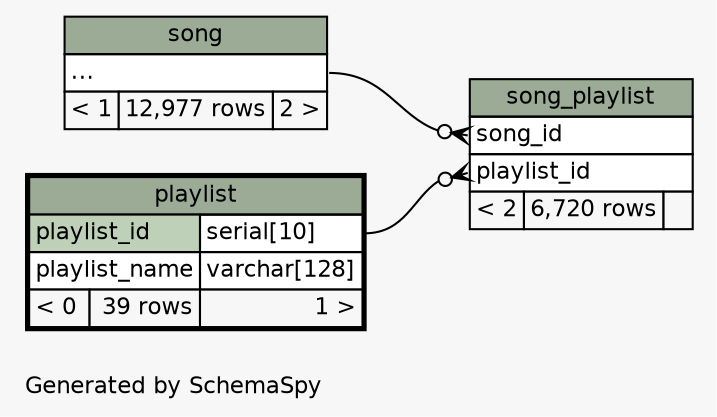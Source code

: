 // dot 2.38.0 on Mac OS X 10.9.4
// SchemaSpy rev 590
digraph "twoDegreesRelationshipsDiagram" {
  graph [
    rankdir="RL"
    bgcolor="#f7f7f7"
    label="\nGenerated by SchemaSpy"
    labeljust="l"
    nodesep="0.18"
    ranksep="0.46"
    fontname="Helvetica"
    fontsize="11"
  ];
  node [
    fontname="Helvetica"
    fontsize="11"
    shape="plaintext"
  ];
  edge [
    arrowsize="0.8"
  ];
  "song_playlist":"playlist_id":w -> "playlist":"playlist_id.type":e [arrowhead=none dir=back arrowtail=crowodot];
  "song_playlist":"song_id":w -> "song":"elipses":e [arrowhead=none dir=back arrowtail=crowodot];
  "playlist" [
    label=<
    <TABLE BORDER="2" CELLBORDER="1" CELLSPACING="0" BGCOLOR="#ffffff">
      <TR><TD COLSPAN="3" BGCOLOR="#9bab96" ALIGN="CENTER">playlist</TD></TR>
      <TR><TD PORT="playlist_id" COLSPAN="2" BGCOLOR="#bed1b8" ALIGN="LEFT">playlist_id</TD><TD PORT="playlist_id.type" ALIGN="LEFT">serial[10]</TD></TR>
      <TR><TD PORT="playlist_name" COLSPAN="2" ALIGN="LEFT">playlist_name</TD><TD PORT="playlist_name.type" ALIGN="LEFT">varchar[128]</TD></TR>
      <TR><TD ALIGN="LEFT" BGCOLOR="#f7f7f7">&lt; 0</TD><TD ALIGN="RIGHT" BGCOLOR="#f7f7f7">39 rows</TD><TD ALIGN="RIGHT" BGCOLOR="#f7f7f7">1 &gt;</TD></TR>
    </TABLE>>
    URL="playlist.html"
    tooltip="playlist"
  ];
  "song" [
    label=<
    <TABLE BORDER="0" CELLBORDER="1" CELLSPACING="0" BGCOLOR="#ffffff">
      <TR><TD COLSPAN="3" BGCOLOR="#9bab96" ALIGN="CENTER">song</TD></TR>
      <TR><TD PORT="elipses" COLSPAN="3" ALIGN="LEFT">...</TD></TR>
      <TR><TD ALIGN="LEFT" BGCOLOR="#f7f7f7">&lt; 1</TD><TD ALIGN="RIGHT" BGCOLOR="#f7f7f7">12,977 rows</TD><TD ALIGN="RIGHT" BGCOLOR="#f7f7f7">2 &gt;</TD></TR>
    </TABLE>>
    URL="song.html"
    tooltip="song"
  ];
  "song_playlist" [
    label=<
    <TABLE BORDER="0" CELLBORDER="1" CELLSPACING="0" BGCOLOR="#ffffff">
      <TR><TD COLSPAN="3" BGCOLOR="#9bab96" ALIGN="CENTER">song_playlist</TD></TR>
      <TR><TD PORT="song_id" COLSPAN="3" ALIGN="LEFT">song_id</TD></TR>
      <TR><TD PORT="playlist_id" COLSPAN="3" ALIGN="LEFT">playlist_id</TD></TR>
      <TR><TD ALIGN="LEFT" BGCOLOR="#f7f7f7">&lt; 2</TD><TD ALIGN="RIGHT" BGCOLOR="#f7f7f7">6,720 rows</TD><TD ALIGN="RIGHT" BGCOLOR="#f7f7f7">  </TD></TR>
    </TABLE>>
    URL="song_playlist.html"
    tooltip="song_playlist"
  ];
}
